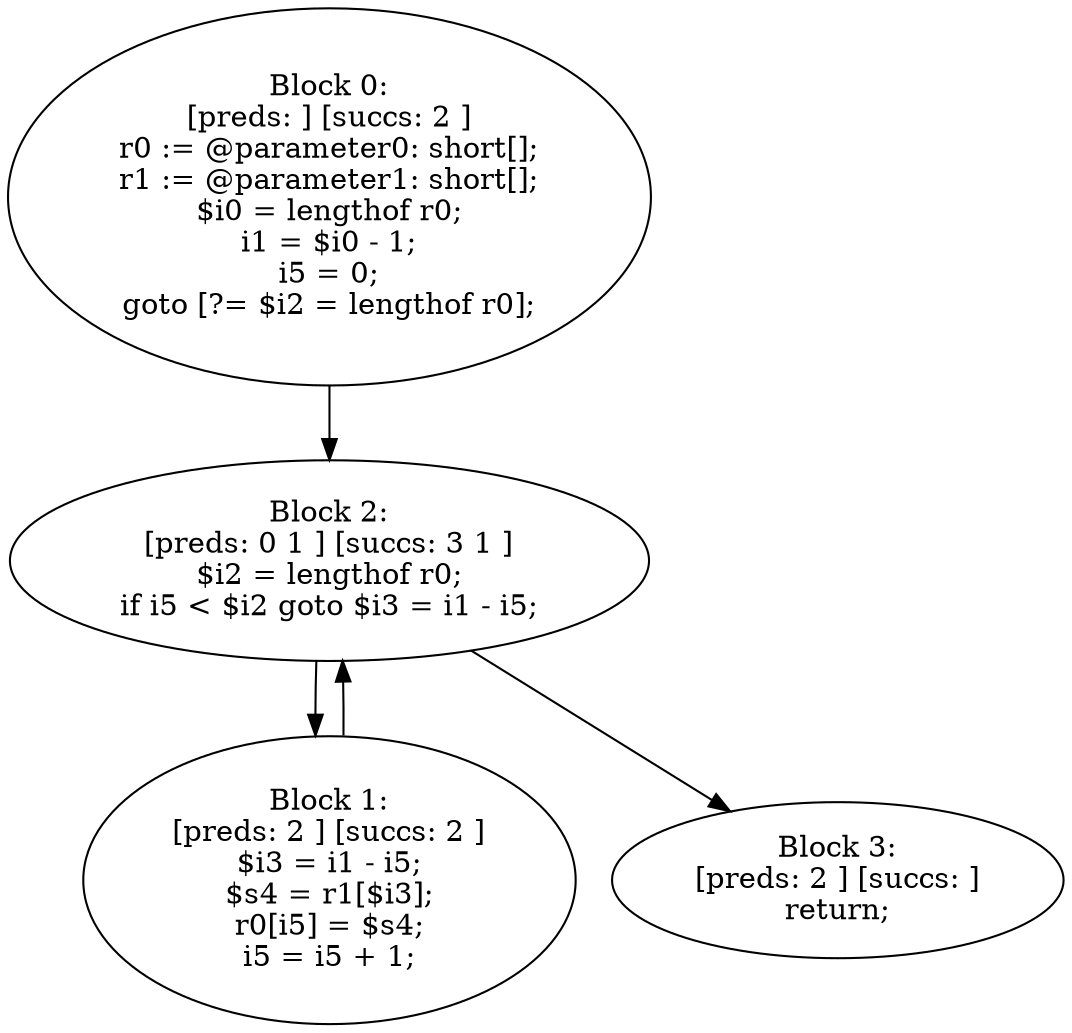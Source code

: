 digraph "unitGraph" {
    "Block 0:
[preds: ] [succs: 2 ]
r0 := @parameter0: short[];
r1 := @parameter1: short[];
$i0 = lengthof r0;
i1 = $i0 - 1;
i5 = 0;
goto [?= $i2 = lengthof r0];
"
    "Block 1:
[preds: 2 ] [succs: 2 ]
$i3 = i1 - i5;
$s4 = r1[$i3];
r0[i5] = $s4;
i5 = i5 + 1;
"
    "Block 2:
[preds: 0 1 ] [succs: 3 1 ]
$i2 = lengthof r0;
if i5 < $i2 goto $i3 = i1 - i5;
"
    "Block 3:
[preds: 2 ] [succs: ]
return;
"
    "Block 0:
[preds: ] [succs: 2 ]
r0 := @parameter0: short[];
r1 := @parameter1: short[];
$i0 = lengthof r0;
i1 = $i0 - 1;
i5 = 0;
goto [?= $i2 = lengthof r0];
"->"Block 2:
[preds: 0 1 ] [succs: 3 1 ]
$i2 = lengthof r0;
if i5 < $i2 goto $i3 = i1 - i5;
";
    "Block 1:
[preds: 2 ] [succs: 2 ]
$i3 = i1 - i5;
$s4 = r1[$i3];
r0[i5] = $s4;
i5 = i5 + 1;
"->"Block 2:
[preds: 0 1 ] [succs: 3 1 ]
$i2 = lengthof r0;
if i5 < $i2 goto $i3 = i1 - i5;
";
    "Block 2:
[preds: 0 1 ] [succs: 3 1 ]
$i2 = lengthof r0;
if i5 < $i2 goto $i3 = i1 - i5;
"->"Block 3:
[preds: 2 ] [succs: ]
return;
";
    "Block 2:
[preds: 0 1 ] [succs: 3 1 ]
$i2 = lengthof r0;
if i5 < $i2 goto $i3 = i1 - i5;
"->"Block 1:
[preds: 2 ] [succs: 2 ]
$i3 = i1 - i5;
$s4 = r1[$i3];
r0[i5] = $s4;
i5 = i5 + 1;
";
}
